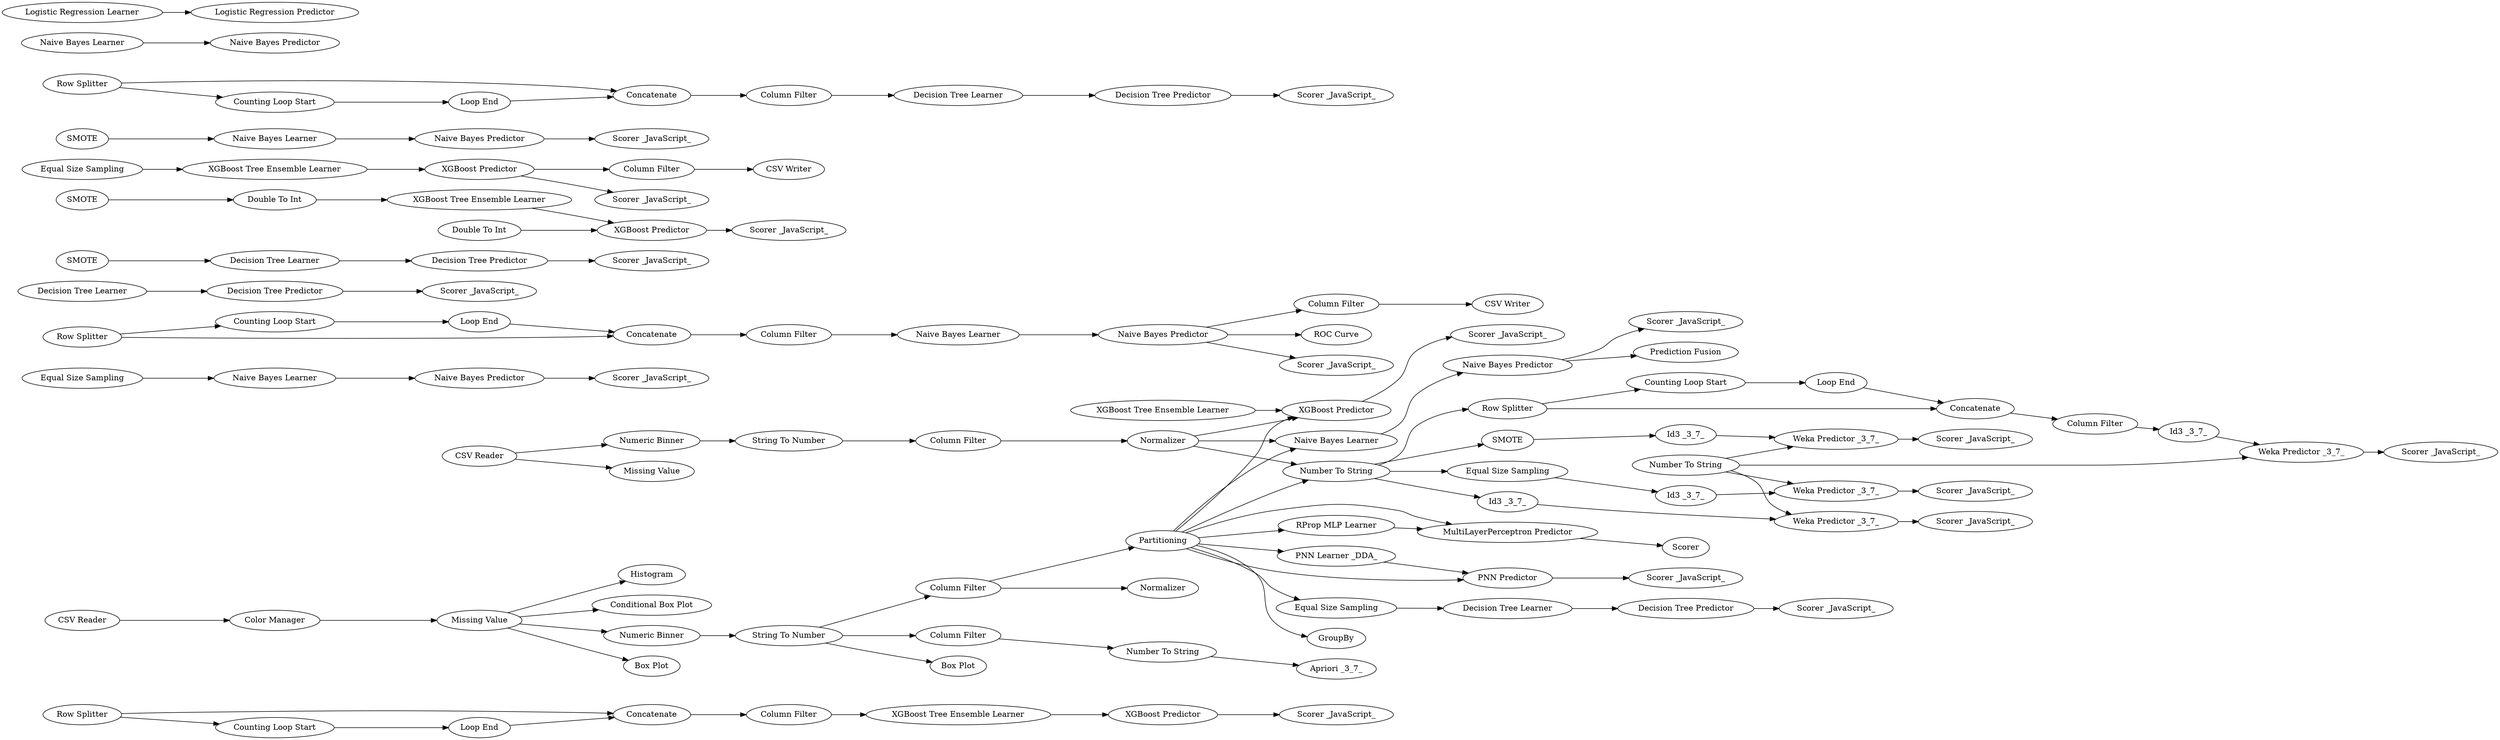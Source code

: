digraph {
	"-9047623849651182215_70" [label="XGBoost Predictor"]
	"-9047623849651182215_46" [label="Scorer _JavaScript_"]
	"7283148596570554501_53" [label="Loop End"]
	"-6321435763567312640_29" [label=Scorer]
	"5714997295449602577_47" [label="Equal Size Sampling"]
	"-6321435763567312640_44" [label=GroupBy]
	"-6321435763567312640_28" [label="MultiLayerPerceptron Predictor"]
	"3515899483264916116_50" [label="Scorer _JavaScript_"]
	"5714997295449602577_48" [label="Decision Tree Learner"]
	"3792583960388656106_52" [label="Counting Loop Start"]
	"-6321435763567312640_21" [label="CSV Reader"]
	"-6321435763567312640_73" [label="Column Filter"]
	"3792583960388656106_55" [label="Column Filter"]
	"-6321435763567312640_76" [label=Normalizer]
	"3515899483264916116_85" [label="CSV Writer"]
	"7283148596570554501_54" [label=Concatenate]
	"-6321435763567312640_81" [label="PNN Learner _DDA_"]
	"-6321435763567312640_69" [label="Box Plot"]
	"5714997295449602577_46" [label="Scorer _JavaScript_"]
	"1115381235093800439_47" [label="Equal Size Sampling"]
	"5714997295449602577_61" [label="Decision Tree Learner"]
	"-6321435763567312640_19" [label="Apriori _3_7_"]
	"-9047623849651182215_64" [label="XGBoost Tree Ensemble Learner"]
	"-6321435763567312640_41" [label="Box Plot"]
	"1115381235093800439_66" [label="Id3 _3_7_"]
	"5714997295449602577_23" [label="Decision Tree Learner"]
	"3792583960388656106_51" [label="Row Splitter"]
	"5714997295449602577_24" [label="Decision Tree Predictor"]
	"2256022643979046146_55" [label="Column Filter"]
	"-6321435763567312640_80" [label=Histogram]
	"-9047623849651182215_60" [label=SMOTE]
	"2256022643979046146_52" [label="Counting Loop Start"]
	"3515899483264916116_84" [label="Column Filter"]
	"3515899483264916116_83" [label="Prediction Fusion"]
	"-9047623849651182215_69" [label="XGBoost Predictor"]
	"3515899483264916116_77" [label="Naive Bayes Learner"]
	"-9047623849651182215_71" [label="XGBoost Predictor"]
	"-9047623849651182215_63" [label="Scorer _JavaScript_"]
	"5714997295449602577_58" [label="Scorer _JavaScript_"]
	"-6321435763567312640_4" [label="Naive Bayes Learner"]
	"5714997295449602577_60" [label=SMOTE]
	"1115381235093800439_72" [label="Number To String"]
	"-6321435763567312640_36" [label="Logistic Regression Predictor"]
	"-1994145809895528229_51" [label="Row Splitter"]
	"-9047623849651182215_67" [label="XGBoost Tree Ensemble Learner"]
	"-6321435763567312640_35" [label="Logistic Regression Learner"]
	"-9047623849651182215_76" [label="Column Filter"]
	"1115381235093800439_64" [label="Id3 _3_7_"]
	"-6321435763567312640_74" [label="Numeric Binner"]
	"3515899483264916116_76" [label="Naive Bayes Learner"]
	"-9047623849651182215_73" [label="Double To Int"]
	"3515899483264916116_46" [label="Scorer _JavaScript_"]
	"-1994145809895528229_54" [label=Concatenate]
	"-6321435763567312640_75" [label="Column Filter"]
	"3515899483264916116_78" [label="Naive Bayes Predictor"]
	"3515899483264916116_63" [label="Scorer _JavaScript_"]
	"-6321435763567312640_78" [label="Missing Value"]
	"1115381235093800439_46" [label="Scorer _JavaScript_"]
	"-6321435763567312640_42" [label="String To Number"]
	"3515899483264916116_75" [label="Naive Bayes Learner"]
	"3515899483264916116_60" [label=SMOTE]
	"-6321435763567312640_2" [label="Missing Value"]
	"1115381235093800439_69" [label="Weka Predictor _3_7_"]
	"1115381235093800439_73" [label="Number To String"]
	"1115381235093800439_67" [label="Id3 _3_7_"]
	"3515899483264916116_79" [label="Naive Bayes Predictor"]
	"-9047623849651182215_74" [label="Double To Int"]
	"5714997295449602577_57" [label="Decision Tree Predictor"]
	"3792583960388656106_53" [label="Loop End"]
	"-1994145809895528229_52" [label="Counting Loop Start"]
	"-6321435763567312640_83" [label="Scorer _JavaScript_"]
	"2256022643979046146_54" [label=Concatenate]
	"2256022643979046146_51" [label="Row Splitter"]
	"7283148596570554501_52" [label="Counting Loop Start"]
	"-9047623849651182215_50" [label="Scorer _JavaScript_"]
	"3515899483264916116_81" [label="Naive Bayes Predictor"]
	"1115381235093800439_68" [label="Weka Predictor _3_7_"]
	"3515899483264916116_80" [label="Naive Bayes Predictor"]
	"1115381235093800439_70" [label="Weka Predictor _3_7_"]
	"-6321435763567312640_79" [label="String To Number"]
	"2256022643979046146_53" [label="Loop End"]
	"-9047623849651182215_75" [label="CSV Writer"]
	"-1994145809895528229_55" [label="Column Filter"]
	"1115381235093800439_60" [label=SMOTE]
	"5714997295449602577_50" [label="Scorer _JavaScript_"]
	"-6321435763567312640_27" [label="RProp MLP Learner"]
	"-1994145809895528229_53" [label="Loop End"]
	"-9047623849651182215_58" [label="Scorer _JavaScript_"]
	"-9047623849651182215_47" [label="Equal Size Sampling"]
	"1115381235093800439_63" [label="Scorer _JavaScript_"]
	"-9047623849651182215_65" [label="XGBoost Tree Ensemble Learner"]
	"5714997295449602577_63" [label="Scorer _JavaScript_"]
	"-6321435763567312640_14" [label="Column Filter"]
	"3515899483264916116_47" [label="Equal Size Sampling"]
	"-6321435763567312640_72" [label=Normalizer]
	"-9047623849651182215_66" [label="XGBoost Tree Ensemble Learner"]
	"-6321435763567312640_70" [label="Conditional Box Plot"]
	"5714997295449602577_56" [label="Decision Tree Learner"]
	"5714997295449602577_49" [label="Decision Tree Predictor"]
	"7283148596570554501_51" [label="Row Splitter"]
	"1115381235093800439_50" [label="Scorer _JavaScript_"]
	"-6321435763567312640_6" [label="Naive Bayes Predictor"]
	"3792583960388656106_54" [label=Concatenate]
	"-6321435763567312640_40" [label="Color Manager"]
	"-9047623849651182215_68" [label="XGBoost Predictor"]
	"5714997295449602577_62" [label="Decision Tree Predictor"]
	"-6321435763567312640_43" [label=Partitioning]
	"7283148596570554501_55" [label="Column Filter"]
	"1115381235093800439_65" [label="Id3 _3_7_"]
	"1115381235093800439_58" [label="Scorer _JavaScript_"]
	"3515899483264916116_74" [label="Naive Bayes Learner"]
	"3515899483264916116_82" [label="ROC Curve"]
	"-6321435763567312640_38" [label="Number To String"]
	"-6321435763567312640_13" [label="Numeric Binner"]
	"-6321435763567312640_82" [label="PNN Predictor"]
	"1115381235093800439_71" [label="Weka Predictor _3_7_"]
	"-6321435763567312640_20" [label="CSV Reader"]
	"3515899483264916116_58" [label="Scorer _JavaScript_"]
	"1115381235093800439_73" -> "1115381235093800439_69"
	"-6321435763567312640_2" -> "-6321435763567312640_80"
	"7283148596570554501_52" -> "7283148596570554501_53"
	"5714997295449602577_23" -> "5714997295449602577_24"
	"1115381235093800439_71" -> "1115381235093800439_63"
	"1115381235093800439_73" -> "1115381235093800439_70"
	"3515899483264916116_80" -> "3515899483264916116_58"
	"-9047623849651182215_73" -> "-9047623849651182215_71"
	"3792583960388656106_51" -> "3792583960388656106_54"
	"1115381235093800439_73" -> "1115381235093800439_68"
	"1115381235093800439_64" -> "1115381235093800439_68"
	"5714997295449602577_62" -> "5714997295449602577_63"
	"2256022643979046146_55" -> "3515899483264916116_76"
	"-1994145809895528229_55" -> "5714997295449602577_56"
	"5714997295449602577_60" -> "5714997295449602577_61"
	"-6321435763567312640_27" -> "-6321435763567312640_28"
	"-9047623849651182215_66" -> "-9047623849651182215_70"
	"-6321435763567312640_28" -> "-6321435763567312640_29"
	"3515899483264916116_77" -> "3515899483264916116_81"
	"1115381235093800439_47" -> "1115381235093800439_65"
	"3792583960388656106_51" -> "3792583960388656106_52"
	"-6321435763567312640_13" -> "-6321435763567312640_42"
	"3515899483264916116_80" -> "3515899483264916116_82"
	"-6321435763567312640_14" -> "-6321435763567312640_43"
	"1115381235093800439_72" -> "1115381235093800439_47"
	"1115381235093800439_65" -> "1115381235093800439_69"
	"-6321435763567312640_20" -> "-6321435763567312640_40"
	"-6321435763567312640_43" -> "-9047623849651182215_68"
	"-9047623849651182215_47" -> "-9047623849651182215_65"
	"-6321435763567312640_4" -> "-6321435763567312640_6"
	"2256022643979046146_51" -> "2256022643979046146_52"
	"7283148596570554501_55" -> "-9047623849651182215_66"
	"-9047623849651182215_70" -> "-9047623849651182215_58"
	"-9047623849651182215_68" -> "-9047623849651182215_46"
	"1115381235093800439_68" -> "1115381235093800439_46"
	"-6321435763567312640_42" -> "-6321435763567312640_73"
	"3515899483264916116_78" -> "3515899483264916116_83"
	"-9047623849651182215_69" -> "-9047623849651182215_76"
	"5714997295449602577_61" -> "5714997295449602577_62"
	"-6321435763567312640_43" -> "-6321435763567312640_81"
	"1115381235093800439_73" -> "1115381235093800439_71"
	"-6321435763567312640_21" -> "-6321435763567312640_78"
	"-1994145809895528229_51" -> "-1994145809895528229_52"
	"-6321435763567312640_43" -> "3515899483264916116_74"
	"-6321435763567312640_76" -> "1115381235093800439_72"
	"3515899483264916116_80" -> "3515899483264916116_84"
	"-6321435763567312640_38" -> "-6321435763567312640_19"
	"3792583960388656106_55" -> "1115381235093800439_66"
	"3515899483264916116_78" -> "3515899483264916116_46"
	"-9047623849651182215_74" -> "-9047623849651182215_67"
	"-6321435763567312640_2" -> "-6321435763567312640_13"
	"-1994145809895528229_53" -> "-1994145809895528229_54"
	"-6321435763567312640_35" -> "-6321435763567312640_36"
	"-6321435763567312640_43" -> "-6321435763567312640_28"
	"3515899483264916116_76" -> "3515899483264916116_80"
	"-6321435763567312640_79" -> "-6321435763567312640_75"
	"5714997295449602577_48" -> "5714997295449602577_49"
	"-6321435763567312640_42" -> "-6321435763567312640_14"
	"2256022643979046146_54" -> "2256022643979046146_55"
	"1115381235093800439_70" -> "1115381235093800439_58"
	"-9047623849651182215_69" -> "-9047623849651182215_50"
	"3515899483264916116_60" -> "3515899483264916116_77"
	"5714997295449602577_56" -> "5714997295449602577_57"
	"-6321435763567312640_73" -> "-6321435763567312640_38"
	"-9047623849651182215_65" -> "-9047623849651182215_69"
	"-1994145809895528229_54" -> "-1994145809895528229_55"
	"-9047623849651182215_71" -> "-9047623849651182215_63"
	"-6321435763567312640_75" -> "-6321435763567312640_76"
	"1115381235093800439_72" -> "1115381235093800439_60"
	"-6321435763567312640_74" -> "-6321435763567312640_79"
	"1115381235093800439_72" -> "3792583960388656106_51"
	"-6321435763567312640_2" -> "-6321435763567312640_70"
	"-6321435763567312640_43" -> "-6321435763567312640_27"
	"2256022643979046146_52" -> "2256022643979046146_53"
	"5714997295449602577_49" -> "5714997295449602577_50"
	"1115381235093800439_67" -> "1115381235093800439_71"
	"5714997295449602577_47" -> "5714997295449602577_48"
	"1115381235093800439_60" -> "1115381235093800439_67"
	"1115381235093800439_72" -> "1115381235093800439_64"
	"7283148596570554501_54" -> "7283148596570554501_55"
	"1115381235093800439_69" -> "1115381235093800439_50"
	"3515899483264916116_81" -> "3515899483264916116_63"
	"-9047623849651182215_76" -> "-9047623849651182215_75"
	"-6321435763567312640_2" -> "-6321435763567312640_69"
	"3515899483264916116_84" -> "3515899483264916116_85"
	"3792583960388656106_52" -> "3792583960388656106_53"
	"5714997295449602577_24" -> "5714997295449602577_46"
	"-6321435763567312640_81" -> "-6321435763567312640_82"
	"3792583960388656106_53" -> "3792583960388656106_54"
	"-6321435763567312640_82" -> "-6321435763567312640_83"
	"-6321435763567312640_14" -> "-6321435763567312640_72"
	"1115381235093800439_66" -> "1115381235093800439_70"
	"-6321435763567312640_42" -> "-6321435763567312640_41"
	"-6321435763567312640_43" -> "1115381235093800439_72"
	"3515899483264916116_75" -> "3515899483264916116_79"
	"-9047623849651182215_67" -> "-9047623849651182215_71"
	"3515899483264916116_47" -> "3515899483264916116_75"
	"-1994145809895528229_52" -> "-1994145809895528229_53"
	"3515899483264916116_79" -> "3515899483264916116_50"
	"-6321435763567312640_40" -> "-6321435763567312640_2"
	"-6321435763567312640_76" -> "-9047623849651182215_68"
	"3792583960388656106_54" -> "3792583960388656106_55"
	"-6321435763567312640_43" -> "-6321435763567312640_44"
	"3515899483264916116_74" -> "3515899483264916116_78"
	"5714997295449602577_57" -> "5714997295449602577_58"
	"-6321435763567312640_43" -> "-6321435763567312640_82"
	"-9047623849651182215_64" -> "-9047623849651182215_68"
	"-6321435763567312640_43" -> "5714997295449602577_47"
	"7283148596570554501_51" -> "7283148596570554501_54"
	"2256022643979046146_51" -> "2256022643979046146_54"
	"2256022643979046146_53" -> "2256022643979046146_54"
	"-6321435763567312640_21" -> "-6321435763567312640_74"
	"7283148596570554501_51" -> "7283148596570554501_52"
	"-9047623849651182215_60" -> "-9047623849651182215_74"
	"7283148596570554501_53" -> "7283148596570554501_54"
	"-6321435763567312640_76" -> "3515899483264916116_74"
	"-1994145809895528229_51" -> "-1994145809895528229_54"
	rankdir=LR
}
